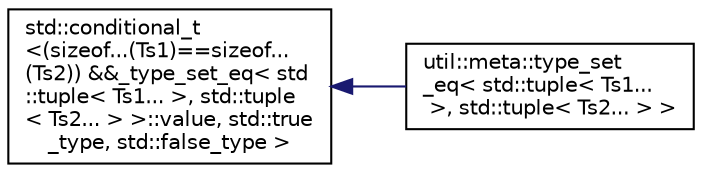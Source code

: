 digraph "Graphical Class Hierarchy"
{
 // LATEX_PDF_SIZE
  edge [fontname="Helvetica",fontsize="10",labelfontname="Helvetica",labelfontsize="10"];
  node [fontname="Helvetica",fontsize="10",shape=record];
  rankdir="LR";
  Node0 [label="std::conditional_t\l\<(sizeof...(Ts1)==sizeof...\l(Ts2)) &&_type_set_eq\< std\l::tuple\< Ts1... \>, std::tuple\l\< Ts2... \> \>::value, std::true\l_type, std::false_type \>",height=0.2,width=0.4,color="black", fillcolor="white", style="filled",URL="/home/runner/work/ecstasy/ecstasy/doc/external/cppreference-doxygen-web.tag.xml$cpp/types/conditional.html",tooltip=" "];
  Node0 -> Node1 [dir="back",color="midnightblue",fontsize="10",style="solid",fontname="Helvetica"];
  Node1 [label="util::meta::type_set\l_eq\< std::tuple\< Ts1...\l \>, std::tuple\< Ts2... \> \>",height=0.2,width=0.4,color="black", fillcolor="white", style="filled",URL="$structutil_1_1meta_1_1type__set__eq_3_01std_1_1tuple_3_01_ts1_8_8_8_01_4_00_01std_1_1tuple_3_01_ts2_8_8_8_01_4_01_4.html",tooltip=" "];
}
